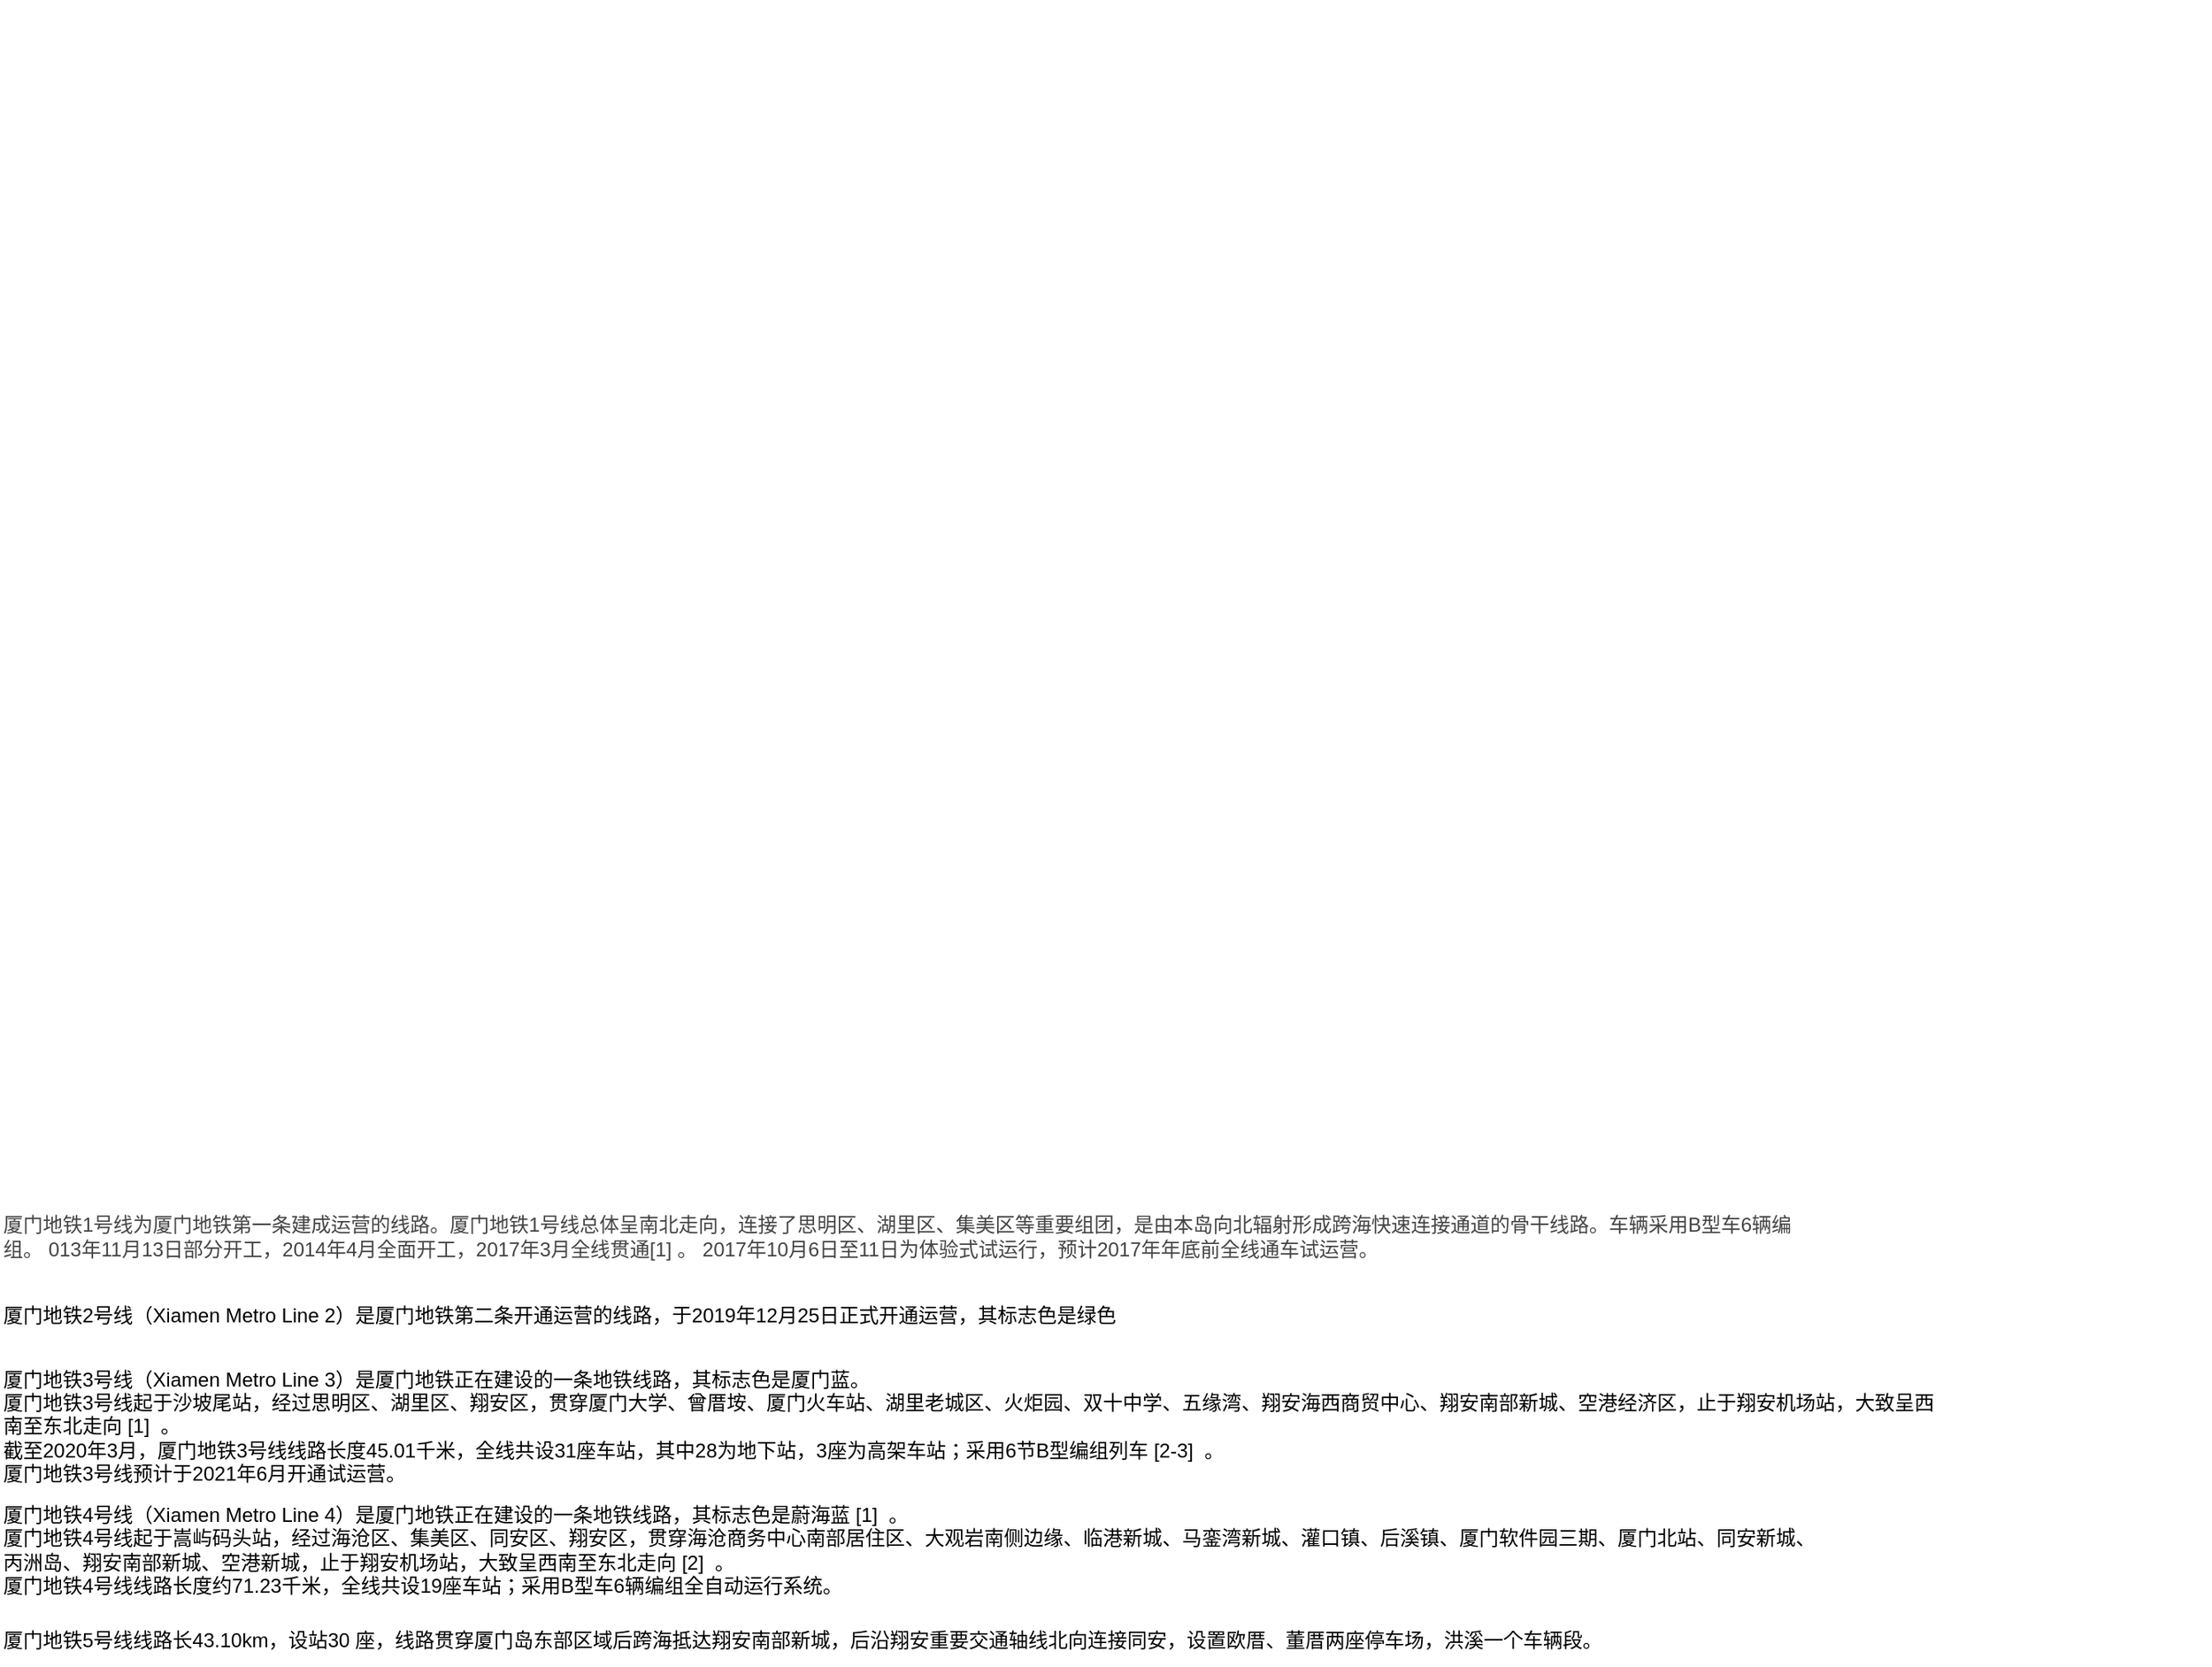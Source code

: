 <mxfile version="14.5.3" type="github" pages="2">
  <diagram id="z1PUTptdAegFVCWy6XEE" name="地铁">
    <mxGraphModel dx="2062" dy="1132" grid="1" gridSize="10" guides="1" tooltips="1" connect="1" arrows="1" fold="1" page="1" pageScale="1" pageWidth="827" pageHeight="1169" math="0" shadow="0">
      <root>
        <mxCell id="0" />
        <mxCell id="1" parent="0" />
        <mxCell id="KcPvEsp4xIb7CbFTIBt4-1" value="" style="shape=image;verticalLabelPosition=bottom;labelBackgroundColor=#ffffff;verticalAlign=top;aspect=fixed;imageAspect=0;image=http://img.8684.cn/intro/plan/1507538301.jpg;" parent="1" vertex="1">
          <mxGeometry x="120" y="90" width="1340" height="670" as="geometry" />
        </mxCell>
        <mxCell id="KcPvEsp4xIb7CbFTIBt4-2" value="&lt;span style=&quot;color: rgb(68 , 68 , 68) ; font-family: &amp;quot;arial&amp;quot; , &amp;quot;microsoft yahei&amp;quot; , ; background-color: rgb(255 , 255 , 255)&quot;&gt;厦门地铁1号线为厦门地铁第一条建成运营的线路。厦门地铁1号线总体呈南北走向，连接了思明区、湖里区、集美区等重要组团，是由本岛向北辐射形成跨海快速连接通道的骨干线路。车辆采用B型车6辆编组。 013年11月13日部分开工，2014年4月全面开工，2017年3月全线贯通[1] 。 2017年10月6日至11日为体验式试运行，预计2017年年底前全线通车试运营。&lt;/span&gt;" style="text;html=1;strokeColor=none;fillColor=none;align=left;verticalAlign=middle;whiteSpace=wrap;rounded=0;" parent="1" vertex="1">
          <mxGeometry x="120" y="800" width="1100" height="80" as="geometry" />
        </mxCell>
        <mxCell id="LVRcriDSqnrYawnx7esZ-4" value="&lt;div&gt;&lt;br&gt;&lt;/div&gt;&lt;div&gt;厦门地铁2号线（Xiamen Metro Line 2）是厦门地铁第二条开通运营的线路，于2019年12月25日正式开通运营，其标志色是绿色&lt;/div&gt;" style="text;html=1;strokeColor=none;fillColor=none;align=left;verticalAlign=middle;whiteSpace=wrap;rounded=0;" parent="1" vertex="1">
          <mxGeometry x="120" y="870" width="910" height="20" as="geometry" />
        </mxCell>
        <mxCell id="gKQxMat19D-7fr0bkekF-1" value="&lt;div&gt;厦门地铁3号线（Xiamen Metro Line 3）是厦门地铁正在建设的一条地铁线路，其标志色是厦门蓝。&lt;/div&gt;&lt;div&gt;厦门地铁3号线起于沙坡尾站，经过思明区、湖里区、翔安区，贯穿厦门大学、曾厝垵、厦门火车站、湖里老城区、火炬园、双十中学、五缘湾、翔安海西商贸中心、翔安南部新城、空港经济区，止于翔安机场站，大致呈西南至东北走向 [1]&amp;nbsp; 。&lt;/div&gt;&lt;div&gt;截至2020年3月，厦门地铁3号线线路长度45.01千米，全线共设31座车站，其中28为地下站，3座为高架车站；采用6节B型编组列车 [2-3]&amp;nbsp; 。&lt;/div&gt;&lt;div&gt;厦门地铁3号线预计于2021年6月开通试运营。&lt;/div&gt;" style="text;html=1;strokeColor=none;fillColor=none;align=left;verticalAlign=middle;whiteSpace=wrap;rounded=0;" vertex="1" parent="1">
          <mxGeometry x="120" y="890" width="1180" height="130" as="geometry" />
        </mxCell>
        <mxCell id="gKQxMat19D-7fr0bkekF-2" value="&lt;div&gt;厦门地铁4号线（Xiamen Metro Line 4）是厦门地铁正在建设的一条地铁线路，其标志色是蔚海蓝 [1]&amp;nbsp; 。&lt;/div&gt;&lt;div&gt;厦门地铁4号线起于嵩屿码头站，经过海沧区、集美区、同安区、翔安区，贯穿海沧商务中心南部居住区、大观岩南侧边缘、临港新城、马銮湾新城、灌口镇、后溪镇、厦门软件园三期、厦门北站、同安新城、丙洲岛、翔安南部新城、空港新城，止于翔安机场站，大致呈西南至东北走向 [2]&amp;nbsp; 。&lt;/div&gt;&lt;div&gt;厦门地铁4号线线路长度约71.23千米，全线共设19座车站；采用B型车6辆编组全自动运行系统。&lt;/div&gt;" style="text;html=1;strokeColor=none;fillColor=none;align=left;verticalAlign=middle;whiteSpace=wrap;rounded=0;" vertex="1" parent="1">
          <mxGeometry x="120" y="1000" width="1110" height="60" as="geometry" />
        </mxCell>
        <mxCell id="gKQxMat19D-7fr0bkekF-3" value="厦门地铁5号线线路长43.10km，设站30 座，线路贯穿厦门岛东部区域后跨海抵达翔安南部新城，后沿翔安重要交通轴线北向连接同安，设置欧厝、董厝两座停车场，洪溪一个车辆段。" style="text;html=1;strokeColor=none;fillColor=none;align=left;verticalAlign=middle;whiteSpace=wrap;rounded=0;" vertex="1" parent="1">
          <mxGeometry x="120" y="1070" width="1160" height="30" as="geometry" />
        </mxCell>
      </root>
    </mxGraphModel>
  </diagram>
  <diagram id="bF7jtSeLBvWkEiVzCb_Y" name="BRT">
    <mxGraphModel dx="2062" dy="1132" grid="1" gridSize="10" guides="1" tooltips="1" connect="1" arrows="1" fold="1" page="1" pageScale="1" pageWidth="827" pageHeight="1169" math="0" shadow="0">
      <root>
        <mxCell id="q4_YHo-yQzRu9iDSKzGQ-0" />
        <mxCell id="q4_YHo-yQzRu9iDSKzGQ-1" parent="q4_YHo-yQzRu9iDSKzGQ-0" />
      </root>
    </mxGraphModel>
  </diagram>
</mxfile>
